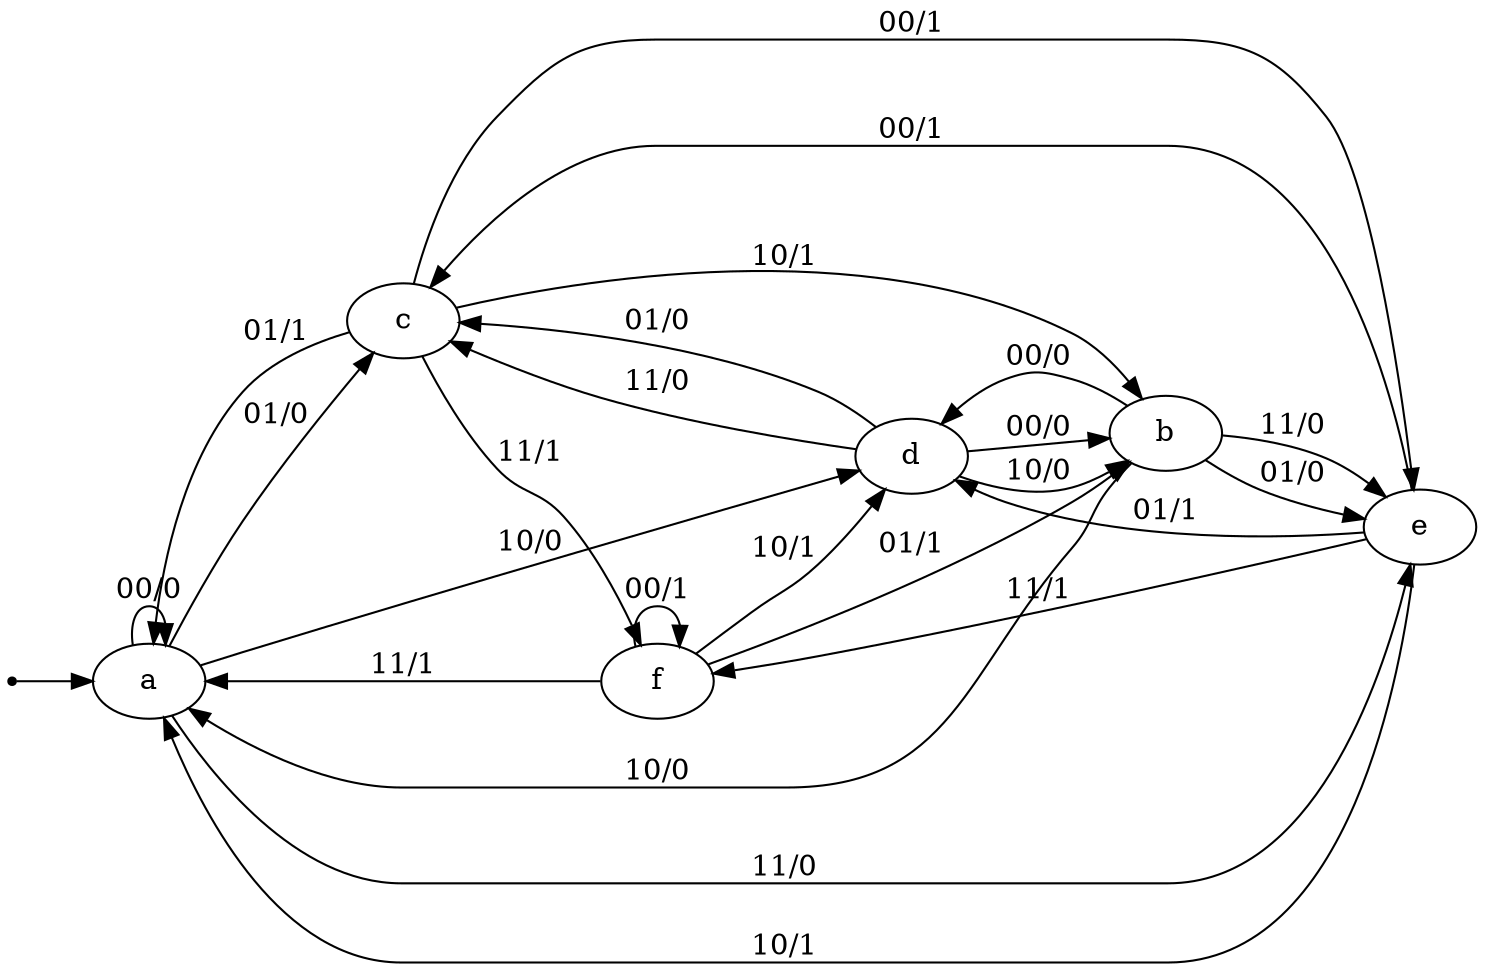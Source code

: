 digraph STG {
  rankdir=LR;

  INIT [shape=point];
  a [label="a"];
  b [label="b"];
  c [label="c"];
  d [label="d"];
  e [label="e"];
  f [label="f"];

  INIT -> a;
  a -> a [label="00/0"];
  a -> c [label="01/0"];
  a -> e [label="11/0"];
  a -> d [label="10/0"];
  b -> d [label="00/0"];
  b -> e [label="01/0"];
  b -> e [label="11/0"];
  b -> a [label="10/0"];
  c -> e [label="00/1"];
  c -> a [label="01/1"];
  c -> f [label="11/1"];
  c -> b [label="10/1"];
  d -> b [label="00/0"];
  d -> c [label="01/0"];
  d -> c [label="11/0"];
  d -> b [label="10/0"];
  e -> c [label="00/1"];
  e -> d [label="01/1"];
  e -> f [label="11/1"];
  e -> a [label="10/1"];
  f -> f [label="00/1"];
  f -> b [label="01/1"];
  f -> a [label="11/1"];
  f -> d [label="10/1"];
}
